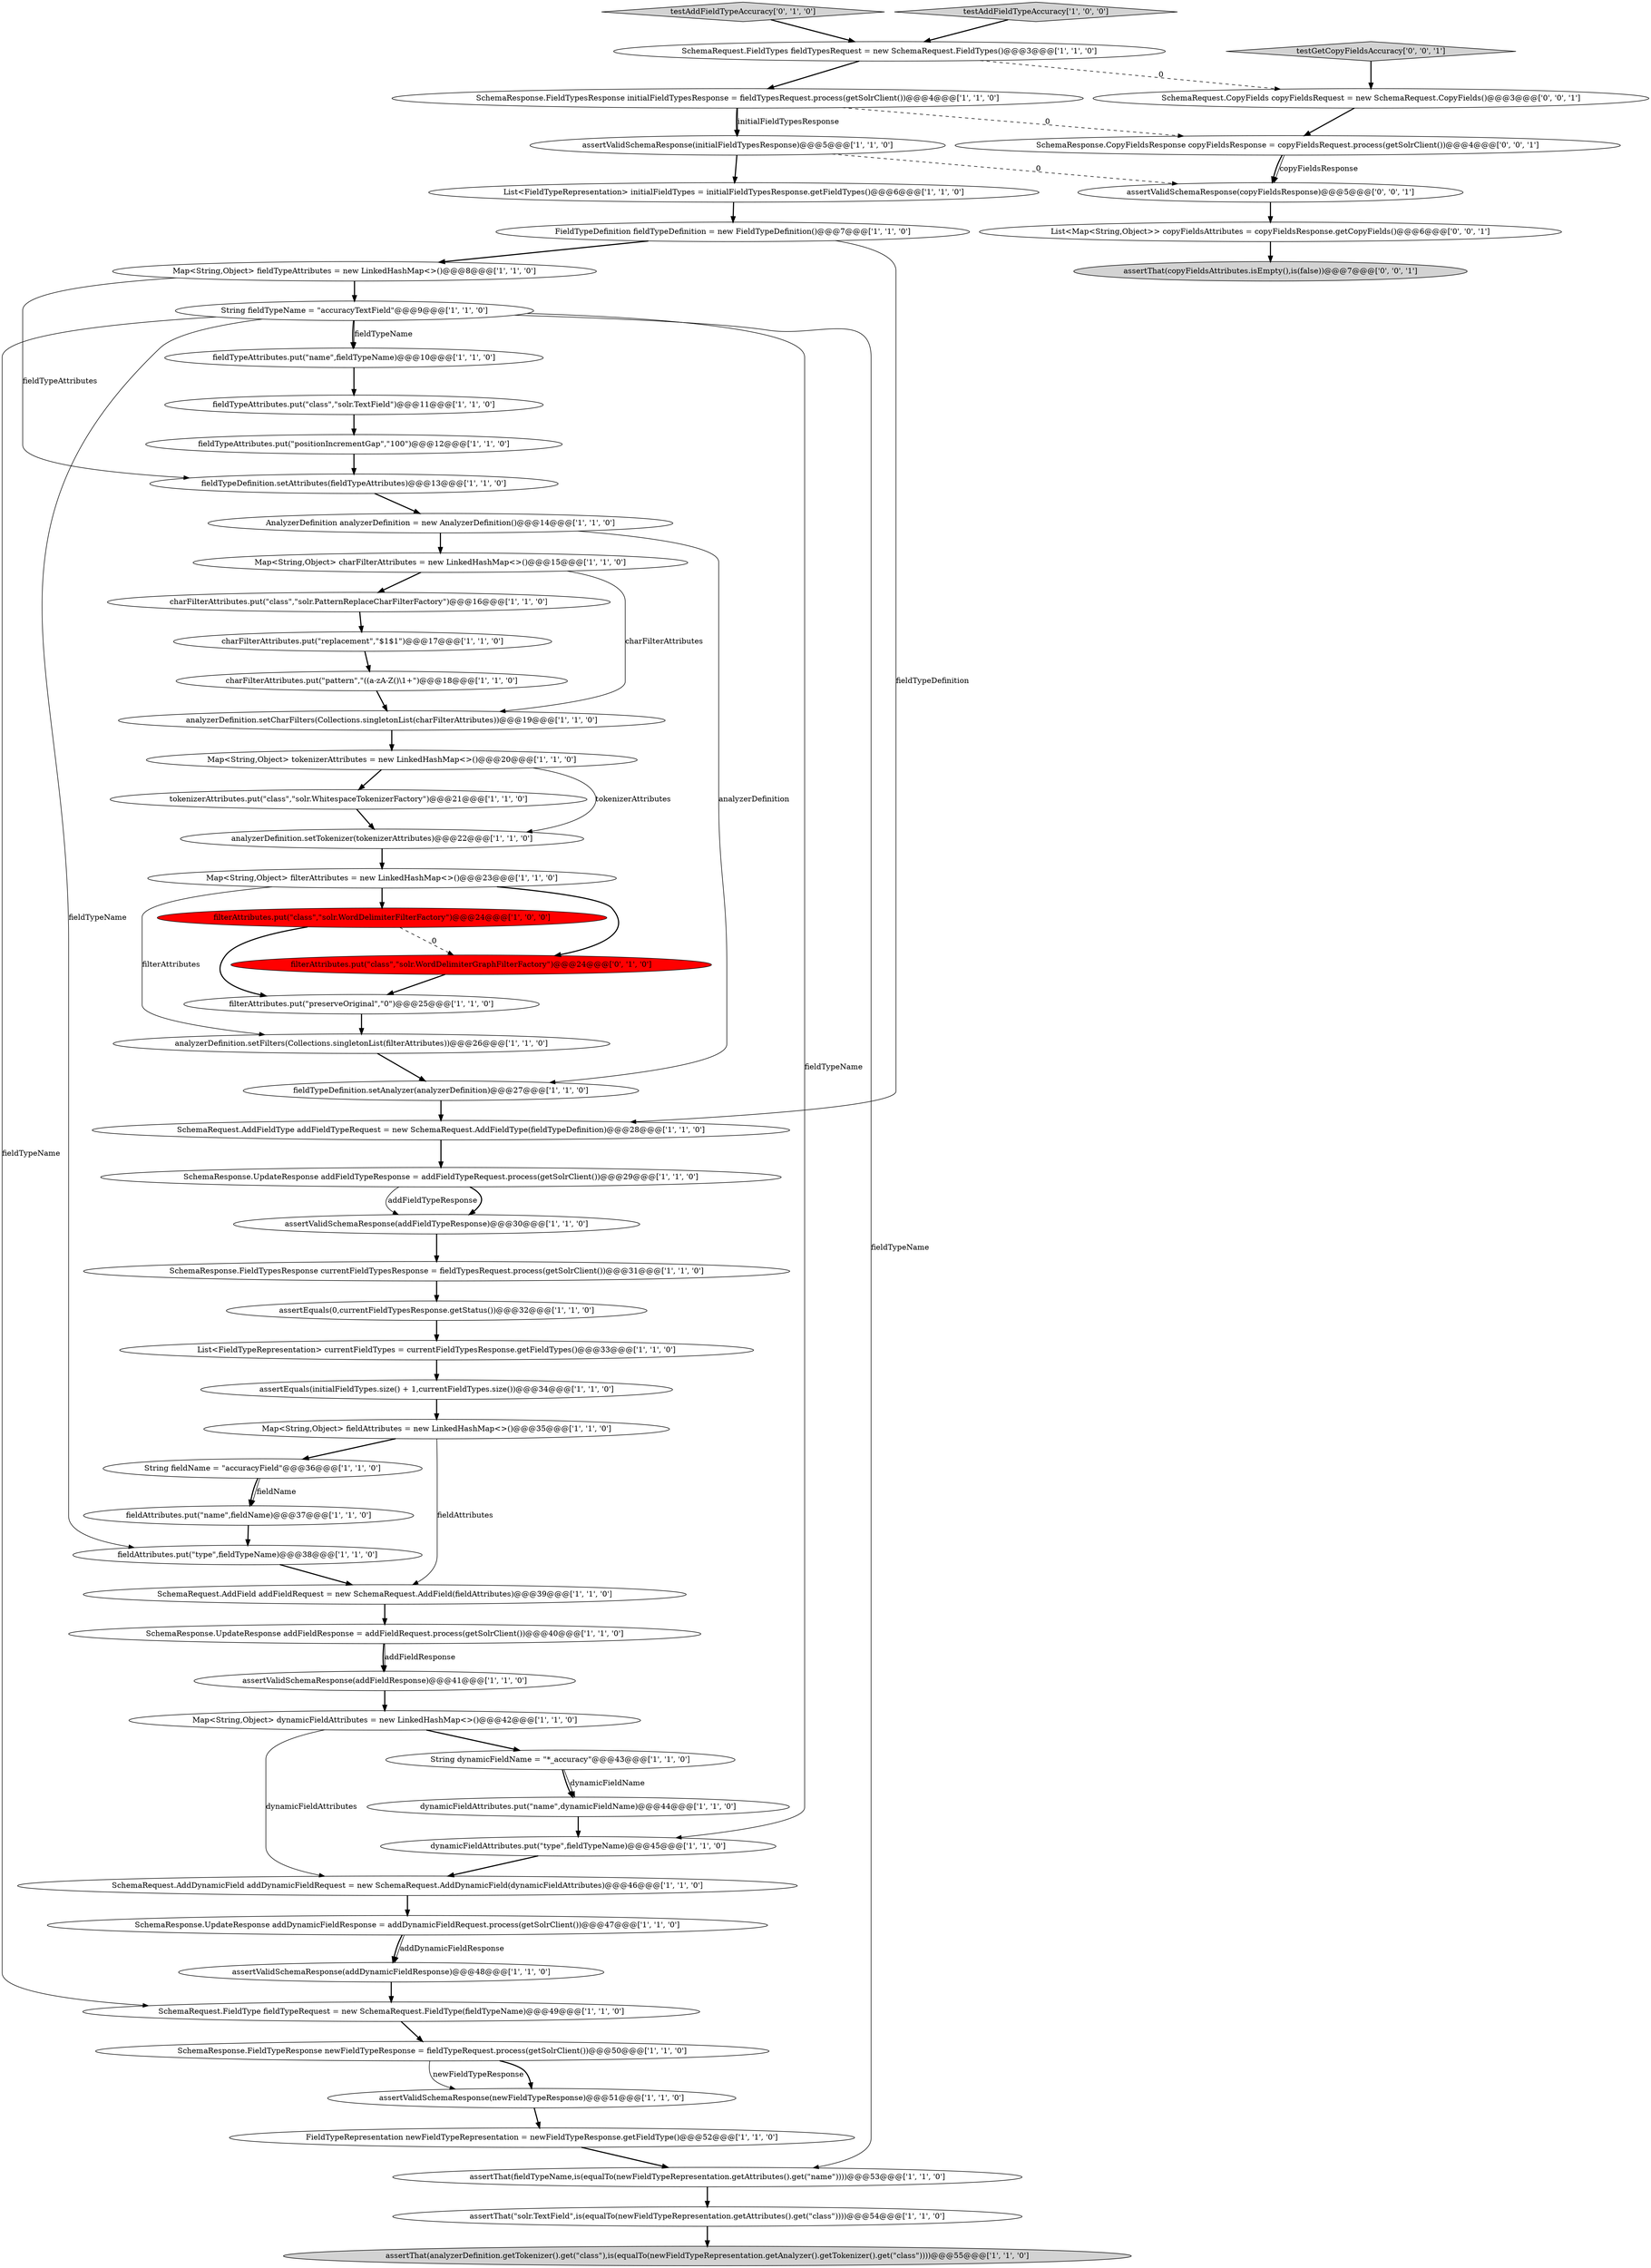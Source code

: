 digraph {
51 [style = filled, label = "dynamicFieldAttributes.put(\"name\",dynamicFieldName)@@@44@@@['1', '1', '0']", fillcolor = white, shape = ellipse image = "AAA0AAABBB1BBB"];
56 [style = filled, label = "SchemaRequest.CopyFields copyFieldsRequest = new SchemaRequest.CopyFields()@@@3@@@['0', '0', '1']", fillcolor = white, shape = ellipse image = "AAA0AAABBB3BBB"];
35 [style = filled, label = "SchemaResponse.FieldTypesResponse initialFieldTypesResponse = fieldTypesRequest.process(getSolrClient())@@@4@@@['1', '1', '0']", fillcolor = white, shape = ellipse image = "AAA0AAABBB1BBB"];
2 [style = filled, label = "SchemaRequest.AddField addFieldRequest = new SchemaRequest.AddField(fieldAttributes)@@@39@@@['1', '1', '0']", fillcolor = white, shape = ellipse image = "AAA0AAABBB1BBB"];
14 [style = filled, label = "assertValidSchemaResponse(addFieldResponse)@@@41@@@['1', '1', '0']", fillcolor = white, shape = ellipse image = "AAA0AAABBB1BBB"];
28 [style = filled, label = "SchemaResponse.UpdateResponse addDynamicFieldResponse = addDynamicFieldRequest.process(getSolrClient())@@@47@@@['1', '1', '0']", fillcolor = white, shape = ellipse image = "AAA0AAABBB1BBB"];
33 [style = filled, label = "analyzerDefinition.setFilters(Collections.singletonList(filterAttributes))@@@26@@@['1', '1', '0']", fillcolor = white, shape = ellipse image = "AAA0AAABBB1BBB"];
39 [style = filled, label = "Map<String,Object> tokenizerAttributes = new LinkedHashMap<>()@@@20@@@['1', '1', '0']", fillcolor = white, shape = ellipse image = "AAA0AAABBB1BBB"];
47 [style = filled, label = "charFilterAttributes.put(\"class\",\"solr.PatternReplaceCharFilterFactory\")@@@16@@@['1', '1', '0']", fillcolor = white, shape = ellipse image = "AAA0AAABBB1BBB"];
30 [style = filled, label = "fieldAttributes.put(\"type\",fieldTypeName)@@@38@@@['1', '1', '0']", fillcolor = white, shape = ellipse image = "AAA0AAABBB1BBB"];
32 [style = filled, label = "AnalyzerDefinition analyzerDefinition = new AnalyzerDefinition()@@@14@@@['1', '1', '0']", fillcolor = white, shape = ellipse image = "AAA0AAABBB1BBB"];
18 [style = filled, label = "assertValidSchemaResponse(initialFieldTypesResponse)@@@5@@@['1', '1', '0']", fillcolor = white, shape = ellipse image = "AAA0AAABBB1BBB"];
61 [style = filled, label = "testGetCopyFieldsAccuracy['0', '0', '1']", fillcolor = lightgray, shape = diamond image = "AAA0AAABBB3BBB"];
19 [style = filled, label = "SchemaRequest.AddFieldType addFieldTypeRequest = new SchemaRequest.AddFieldType(fieldTypeDefinition)@@@28@@@['1', '1', '0']", fillcolor = white, shape = ellipse image = "AAA0AAABBB1BBB"];
0 [style = filled, label = "String fieldName = \"accuracyField\"@@@36@@@['1', '1', '0']", fillcolor = white, shape = ellipse image = "AAA0AAABBB1BBB"];
50 [style = filled, label = "assertValidSchemaResponse(newFieldTypeResponse)@@@51@@@['1', '1', '0']", fillcolor = white, shape = ellipse image = "AAA0AAABBB1BBB"];
54 [style = filled, label = "testAddFieldTypeAccuracy['0', '1', '0']", fillcolor = lightgray, shape = diamond image = "AAA0AAABBB2BBB"];
49 [style = filled, label = "fieldAttributes.put(\"name\",fieldName)@@@37@@@['1', '1', '0']", fillcolor = white, shape = ellipse image = "AAA0AAABBB1BBB"];
46 [style = filled, label = "fieldTypeDefinition.setAttributes(fieldTypeAttributes)@@@13@@@['1', '1', '0']", fillcolor = white, shape = ellipse image = "AAA0AAABBB1BBB"];
9 [style = filled, label = "List<FieldTypeRepresentation> currentFieldTypes = currentFieldTypesResponse.getFieldTypes()@@@33@@@['1', '1', '0']", fillcolor = white, shape = ellipse image = "AAA0AAABBB1BBB"];
48 [style = filled, label = "analyzerDefinition.setTokenizer(tokenizerAttributes)@@@22@@@['1', '1', '0']", fillcolor = white, shape = ellipse image = "AAA0AAABBB1BBB"];
25 [style = filled, label = "assertEquals(initialFieldTypes.size() + 1,currentFieldTypes.size())@@@34@@@['1', '1', '0']", fillcolor = white, shape = ellipse image = "AAA0AAABBB1BBB"];
20 [style = filled, label = "Map<String,Object> charFilterAttributes = new LinkedHashMap<>()@@@15@@@['1', '1', '0']", fillcolor = white, shape = ellipse image = "AAA0AAABBB1BBB"];
36 [style = filled, label = "assertValidSchemaResponse(addFieldTypeResponse)@@@30@@@['1', '1', '0']", fillcolor = white, shape = ellipse image = "AAA0AAABBB1BBB"];
26 [style = filled, label = "SchemaResponse.FieldTypeResponse newFieldTypeResponse = fieldTypeRequest.process(getSolrClient())@@@50@@@['1', '1', '0']", fillcolor = white, shape = ellipse image = "AAA0AAABBB1BBB"];
16 [style = filled, label = "SchemaRequest.FieldTypes fieldTypesRequest = new SchemaRequest.FieldTypes()@@@3@@@['1', '1', '0']", fillcolor = white, shape = ellipse image = "AAA0AAABBB1BBB"];
6 [style = filled, label = "SchemaRequest.AddDynamicField addDynamicFieldRequest = new SchemaRequest.AddDynamicField(dynamicFieldAttributes)@@@46@@@['1', '1', '0']", fillcolor = white, shape = ellipse image = "AAA0AAABBB1BBB"];
27 [style = filled, label = "assertThat(\"solr.TextField\",is(equalTo(newFieldTypeRepresentation.getAttributes().get(\"class\"))))@@@54@@@['1', '1', '0']", fillcolor = white, shape = ellipse image = "AAA0AAABBB1BBB"];
4 [style = filled, label = "FieldTypeRepresentation newFieldTypeRepresentation = newFieldTypeResponse.getFieldType()@@@52@@@['1', '1', '0']", fillcolor = white, shape = ellipse image = "AAA0AAABBB1BBB"];
37 [style = filled, label = "String dynamicFieldName = \"*_accuracy\"@@@43@@@['1', '1', '0']", fillcolor = white, shape = ellipse image = "AAA0AAABBB1BBB"];
41 [style = filled, label = "tokenizerAttributes.put(\"class\",\"solr.WhitespaceTokenizerFactory\")@@@21@@@['1', '1', '0']", fillcolor = white, shape = ellipse image = "AAA0AAABBB1BBB"];
42 [style = filled, label = "assertThat(analyzerDefinition.getTokenizer().get(\"class\"),is(equalTo(newFieldTypeRepresentation.getAnalyzer().getTokenizer().get(\"class\"))))@@@55@@@['1', '1', '0']", fillcolor = lightgray, shape = ellipse image = "AAA0AAABBB1BBB"];
43 [style = filled, label = "filterAttributes.put(\"class\",\"solr.WordDelimiterFilterFactory\")@@@24@@@['1', '0', '0']", fillcolor = red, shape = ellipse image = "AAA1AAABBB1BBB"];
53 [style = filled, label = "SchemaResponse.UpdateResponse addFieldResponse = addFieldRequest.process(getSolrClient())@@@40@@@['1', '1', '0']", fillcolor = white, shape = ellipse image = "AAA0AAABBB1BBB"];
55 [style = filled, label = "filterAttributes.put(\"class\",\"solr.WordDelimiterGraphFilterFactory\")@@@24@@@['0', '1', '0']", fillcolor = red, shape = ellipse image = "AAA1AAABBB2BBB"];
15 [style = filled, label = "SchemaResponse.FieldTypesResponse currentFieldTypesResponse = fieldTypesRequest.process(getSolrClient())@@@31@@@['1', '1', '0']", fillcolor = white, shape = ellipse image = "AAA0AAABBB1BBB"];
60 [style = filled, label = "assertThat(copyFieldsAttributes.isEmpty(),is(false))@@@7@@@['0', '0', '1']", fillcolor = lightgray, shape = ellipse image = "AAA0AAABBB3BBB"];
1 [style = filled, label = "SchemaRequest.FieldType fieldTypeRequest = new SchemaRequest.FieldType(fieldTypeName)@@@49@@@['1', '1', '0']", fillcolor = white, shape = ellipse image = "AAA0AAABBB1BBB"];
31 [style = filled, label = "testAddFieldTypeAccuracy['1', '0', '0']", fillcolor = lightgray, shape = diamond image = "AAA0AAABBB1BBB"];
10 [style = filled, label = "Map<String,Object> fieldAttributes = new LinkedHashMap<>()@@@35@@@['1', '1', '0']", fillcolor = white, shape = ellipse image = "AAA0AAABBB1BBB"];
5 [style = filled, label = "charFilterAttributes.put(\"pattern\",\"((a-zA-Z()\\1+\")@@@18@@@['1', '1', '0']", fillcolor = white, shape = ellipse image = "AAA0AAABBB1BBB"];
7 [style = filled, label = "assertThat(fieldTypeName,is(equalTo(newFieldTypeRepresentation.getAttributes().get(\"name\"))))@@@53@@@['1', '1', '0']", fillcolor = white, shape = ellipse image = "AAA0AAABBB1BBB"];
40 [style = filled, label = "Map<String,Object> fieldTypeAttributes = new LinkedHashMap<>()@@@8@@@['1', '1', '0']", fillcolor = white, shape = ellipse image = "AAA0AAABBB1BBB"];
21 [style = filled, label = "assertValidSchemaResponse(addDynamicFieldResponse)@@@48@@@['1', '1', '0']", fillcolor = white, shape = ellipse image = "AAA0AAABBB1BBB"];
24 [style = filled, label = "fieldTypeAttributes.put(\"positionIncrementGap\",\"100\")@@@12@@@['1', '1', '0']", fillcolor = white, shape = ellipse image = "AAA0AAABBB1BBB"];
12 [style = filled, label = "Map<String,Object> filterAttributes = new LinkedHashMap<>()@@@23@@@['1', '1', '0']", fillcolor = white, shape = ellipse image = "AAA0AAABBB1BBB"];
8 [style = filled, label = "charFilterAttributes.put(\"replacement\",\"$1$1\")@@@17@@@['1', '1', '0']", fillcolor = white, shape = ellipse image = "AAA0AAABBB1BBB"];
52 [style = filled, label = "fieldTypeAttributes.put(\"name\",fieldTypeName)@@@10@@@['1', '1', '0']", fillcolor = white, shape = ellipse image = "AAA0AAABBB1BBB"];
58 [style = filled, label = "assertValidSchemaResponse(copyFieldsResponse)@@@5@@@['0', '0', '1']", fillcolor = white, shape = ellipse image = "AAA0AAABBB3BBB"];
17 [style = filled, label = "filterAttributes.put(\"preserveOriginal\",\"0\")@@@25@@@['1', '1', '0']", fillcolor = white, shape = ellipse image = "AAA0AAABBB1BBB"];
22 [style = filled, label = "fieldTypeDefinition.setAnalyzer(analyzerDefinition)@@@27@@@['1', '1', '0']", fillcolor = white, shape = ellipse image = "AAA0AAABBB1BBB"];
3 [style = filled, label = "SchemaResponse.UpdateResponse addFieldTypeResponse = addFieldTypeRequest.process(getSolrClient())@@@29@@@['1', '1', '0']", fillcolor = white, shape = ellipse image = "AAA0AAABBB1BBB"];
23 [style = filled, label = "FieldTypeDefinition fieldTypeDefinition = new FieldTypeDefinition()@@@7@@@['1', '1', '0']", fillcolor = white, shape = ellipse image = "AAA0AAABBB1BBB"];
59 [style = filled, label = "List<Map<String,Object>> copyFieldsAttributes = copyFieldsResponse.getCopyFields()@@@6@@@['0', '0', '1']", fillcolor = white, shape = ellipse image = "AAA0AAABBB3BBB"];
13 [style = filled, label = "fieldTypeAttributes.put(\"class\",\"solr.TextField\")@@@11@@@['1', '1', '0']", fillcolor = white, shape = ellipse image = "AAA0AAABBB1BBB"];
44 [style = filled, label = "List<FieldTypeRepresentation> initialFieldTypes = initialFieldTypesResponse.getFieldTypes()@@@6@@@['1', '1', '0']", fillcolor = white, shape = ellipse image = "AAA0AAABBB1BBB"];
57 [style = filled, label = "SchemaResponse.CopyFieldsResponse copyFieldsResponse = copyFieldsRequest.process(getSolrClient())@@@4@@@['0', '0', '1']", fillcolor = white, shape = ellipse image = "AAA0AAABBB3BBB"];
38 [style = filled, label = "assertEquals(0,currentFieldTypesResponse.getStatus())@@@32@@@['1', '1', '0']", fillcolor = white, shape = ellipse image = "AAA0AAABBB1BBB"];
45 [style = filled, label = "Map<String,Object> dynamicFieldAttributes = new LinkedHashMap<>()@@@42@@@['1', '1', '0']", fillcolor = white, shape = ellipse image = "AAA0AAABBB1BBB"];
11 [style = filled, label = "dynamicFieldAttributes.put(\"type\",fieldTypeName)@@@45@@@['1', '1', '0']", fillcolor = white, shape = ellipse image = "AAA0AAABBB1BBB"];
29 [style = filled, label = "analyzerDefinition.setCharFilters(Collections.singletonList(charFilterAttributes))@@@19@@@['1', '1', '0']", fillcolor = white, shape = ellipse image = "AAA0AAABBB1BBB"];
34 [style = filled, label = "String fieldTypeName = \"accuracyTextField\"@@@9@@@['1', '1', '0']", fillcolor = white, shape = ellipse image = "AAA0AAABBB1BBB"];
55->17 [style = bold, label=""];
61->56 [style = bold, label=""];
20->29 [style = solid, label="charFilterAttributes"];
57->58 [style = bold, label=""];
52->13 [style = bold, label=""];
45->6 [style = solid, label="dynamicFieldAttributes"];
44->23 [style = bold, label=""];
41->48 [style = bold, label=""];
48->12 [style = bold, label=""];
2->53 [style = bold, label=""];
3->36 [style = bold, label=""];
18->44 [style = bold, label=""];
28->21 [style = bold, label=""];
35->18 [style = solid, label="initialFieldTypesResponse"];
3->36 [style = solid, label="addFieldTypeResponse"];
6->28 [style = bold, label=""];
54->16 [style = bold, label=""];
21->1 [style = bold, label=""];
25->10 [style = bold, label=""];
58->59 [style = bold, label=""];
32->20 [style = bold, label=""];
19->3 [style = bold, label=""];
51->11 [style = bold, label=""];
24->46 [style = bold, label=""];
5->29 [style = bold, label=""];
15->38 [style = bold, label=""];
35->18 [style = bold, label=""];
59->60 [style = bold, label=""];
29->39 [style = bold, label=""];
12->55 [style = bold, label=""];
34->52 [style = bold, label=""];
40->34 [style = bold, label=""];
56->57 [style = bold, label=""];
53->14 [style = solid, label="addFieldResponse"];
12->33 [style = solid, label="filterAttributes"];
34->11 [style = solid, label="fieldTypeName"];
10->0 [style = bold, label=""];
39->41 [style = bold, label=""];
37->51 [style = solid, label="dynamicFieldName"];
10->2 [style = solid, label="fieldAttributes"];
13->24 [style = bold, label=""];
22->19 [style = bold, label=""];
26->50 [style = solid, label="newFieldTypeResponse"];
38->9 [style = bold, label=""];
50->4 [style = bold, label=""];
4->7 [style = bold, label=""];
0->49 [style = solid, label="fieldName"];
53->14 [style = bold, label=""];
43->17 [style = bold, label=""];
0->49 [style = bold, label=""];
49->30 [style = bold, label=""];
34->1 [style = solid, label="fieldTypeName"];
34->52 [style = solid, label="fieldTypeName"];
12->43 [style = bold, label=""];
46->32 [style = bold, label=""];
32->22 [style = solid, label="analyzerDefinition"];
33->22 [style = bold, label=""];
47->8 [style = bold, label=""];
37->51 [style = bold, label=""];
31->16 [style = bold, label=""];
34->30 [style = solid, label="fieldTypeName"];
11->6 [style = bold, label=""];
36->15 [style = bold, label=""];
17->33 [style = bold, label=""];
34->7 [style = solid, label="fieldTypeName"];
14->45 [style = bold, label=""];
1->26 [style = bold, label=""];
35->57 [style = dashed, label="0"];
23->19 [style = solid, label="fieldTypeDefinition"];
20->47 [style = bold, label=""];
27->42 [style = bold, label=""];
16->56 [style = dashed, label="0"];
57->58 [style = solid, label="copyFieldsResponse"];
8->5 [style = bold, label=""];
26->50 [style = bold, label=""];
28->21 [style = solid, label="addDynamicFieldResponse"];
23->40 [style = bold, label=""];
40->46 [style = solid, label="fieldTypeAttributes"];
9->25 [style = bold, label=""];
43->55 [style = dashed, label="0"];
7->27 [style = bold, label=""];
45->37 [style = bold, label=""];
16->35 [style = bold, label=""];
30->2 [style = bold, label=""];
18->58 [style = dashed, label="0"];
39->48 [style = solid, label="tokenizerAttributes"];
}

